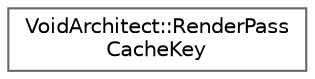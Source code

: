digraph "Graphical Class Hierarchy"
{
 // LATEX_PDF_SIZE
  bgcolor="transparent";
  edge [fontname=Helvetica,fontsize=10,labelfontname=Helvetica,labelfontsize=10];
  node [fontname=Helvetica,fontsize=10,shape=box,height=0.2,width=0.4];
  rankdir="LR";
  Node0 [id="Node000000",label="VoidArchitect::RenderPass\lCacheKey",height=0.2,width=0.4,color="grey40", fillcolor="white", style="filled",URL="$struct_void_architect_1_1_render_pass_cache_key.html",tooltip=" "];
}

